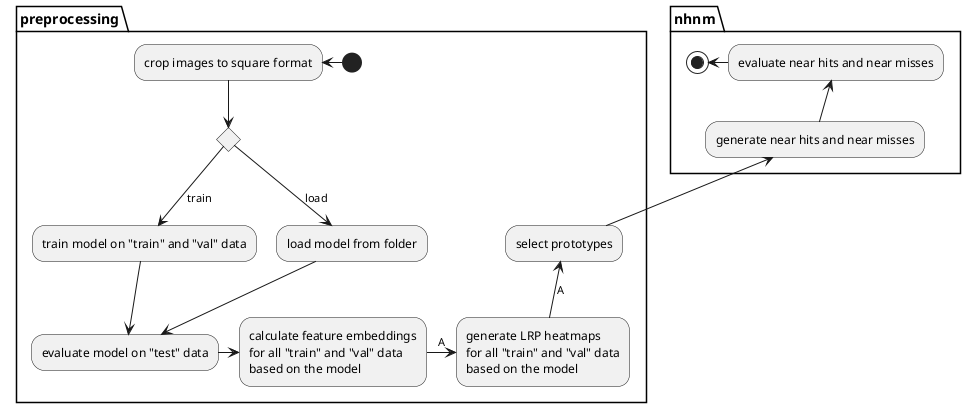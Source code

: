 @startuml
'https://plantuml.com/deployment-diagram




partition preprocessing {
(*) -left-> crop images to square format
if "" then
    --> [train] train model on "train" and "val" data
    --> evaluate model on "test" data
else
    --> [load] load model from folder
    --> evaluate model on "test" data
-right-> calculate feature embeddings\nfor all "train" and "val" data\nbased on the model
-right-> [A] generate LRP heatmaps\nfor all "train" and "val" data\nbased on the model
-up-> [A] select prototypes
}
partition nhnm {
-up-> generate near hits and near misses
-up-> evaluate near hits and near misses
-left-> (*)
}


@enduml

file "trained_model"

folder "OCT images" as "OCT" {
    folder "train"
    folder "test"
    folder "val"
}

"train" --> "train" : "1) crop images to square format"
train --> trained_model: "2) train "
trained_model --> "OCT": "3) initiate_feature_embedding()"


skinparam actorStyle Hollow
:User: --> (Use)
"Use the application" as (Use)

actor actor
agent agent
card card
collections collections
component component
control control
database database
file file
folder folder
interface interface
label label
node node
package package
queue queue
usecase usecase